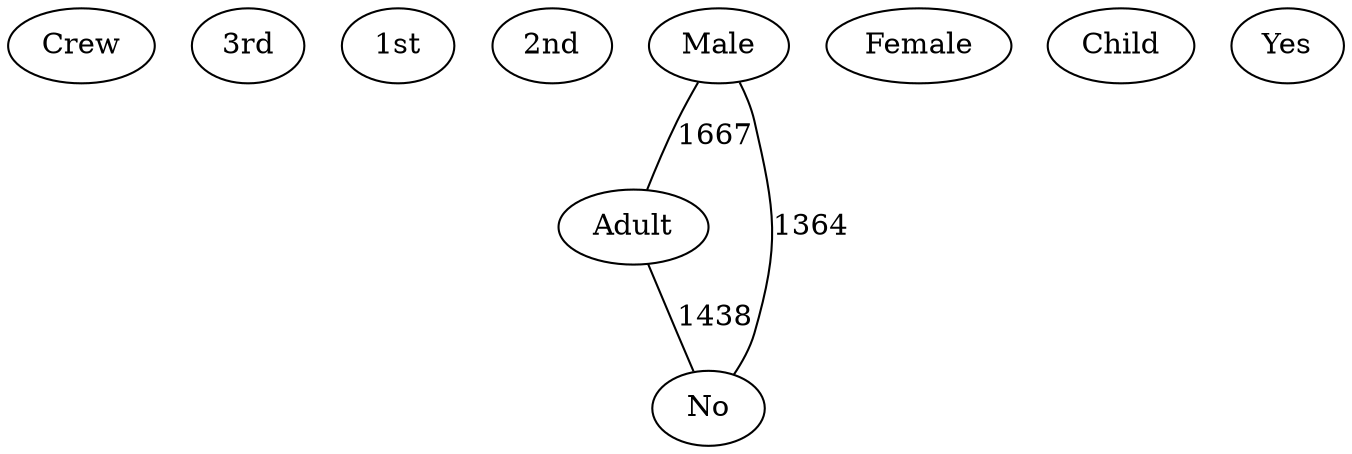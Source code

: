 strict graph "" {
Crew;
"3rd";
"1st";
"2nd";
Male;
Female;
Adult;
Child;
No;
Yes;
Male -- Adult  [color=black, label=1667, style=solid];
Male -- No  [color=black, label=1364, style=solid];
Adult -- No  [color=black, label=1438, style=solid];
}

